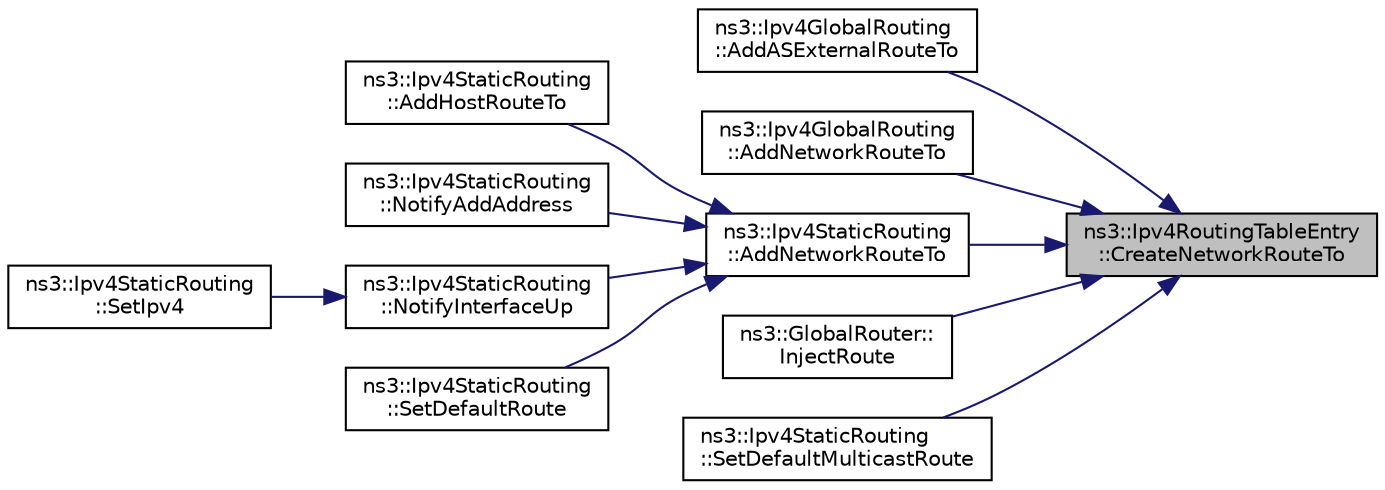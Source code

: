 digraph "ns3::Ipv4RoutingTableEntry::CreateNetworkRouteTo"
{
 // LATEX_PDF_SIZE
  edge [fontname="Helvetica",fontsize="10",labelfontname="Helvetica",labelfontsize="10"];
  node [fontname="Helvetica",fontsize="10",shape=record];
  rankdir="RL";
  Node1 [label="ns3::Ipv4RoutingTableEntry\l::CreateNetworkRouteTo",height=0.2,width=0.4,color="black", fillcolor="grey75", style="filled", fontcolor="black",tooltip=" "];
  Node1 -> Node2 [dir="back",color="midnightblue",fontsize="10",style="solid",fontname="Helvetica"];
  Node2 [label="ns3::Ipv4GlobalRouting\l::AddASExternalRouteTo",height=0.2,width=0.4,color="black", fillcolor="white", style="filled",URL="$classns3_1_1_ipv4_global_routing.html#a1707024a710d982149a18db9725a771d",tooltip="Add an external route to the global routing table."];
  Node1 -> Node3 [dir="back",color="midnightblue",fontsize="10",style="solid",fontname="Helvetica"];
  Node3 [label="ns3::Ipv4GlobalRouting\l::AddNetworkRouteTo",height=0.2,width=0.4,color="black", fillcolor="white", style="filled",URL="$classns3_1_1_ipv4_global_routing.html#aa4a606c4c390acd2127c216a9b1d24d4",tooltip="Add a network route to the global routing table."];
  Node1 -> Node4 [dir="back",color="midnightblue",fontsize="10",style="solid",fontname="Helvetica"];
  Node4 [label="ns3::Ipv4StaticRouting\l::AddNetworkRouteTo",height=0.2,width=0.4,color="black", fillcolor="white", style="filled",URL="$classns3_1_1_ipv4_static_routing.html#a8bf5eaa7ba49fe33c78c70d5560b6c39",tooltip="Add a network route to the static routing table."];
  Node4 -> Node5 [dir="back",color="midnightblue",fontsize="10",style="solid",fontname="Helvetica"];
  Node5 [label="ns3::Ipv4StaticRouting\l::AddHostRouteTo",height=0.2,width=0.4,color="black", fillcolor="white", style="filled",URL="$classns3_1_1_ipv4_static_routing.html#ae96452233179689167e57b49b4339005",tooltip="Add a host route to the static routing table."];
  Node4 -> Node6 [dir="back",color="midnightblue",fontsize="10",style="solid",fontname="Helvetica"];
  Node6 [label="ns3::Ipv4StaticRouting\l::NotifyAddAddress",height=0.2,width=0.4,color="black", fillcolor="white", style="filled",URL="$classns3_1_1_ipv4_static_routing.html#ad9cd500198ceab0fec83610cd3f2d1e9",tooltip=" "];
  Node4 -> Node7 [dir="back",color="midnightblue",fontsize="10",style="solid",fontname="Helvetica"];
  Node7 [label="ns3::Ipv4StaticRouting\l::NotifyInterfaceUp",height=0.2,width=0.4,color="black", fillcolor="white", style="filled",URL="$classns3_1_1_ipv4_static_routing.html#a2c84913a130adb6dbd2814da95e789fb",tooltip=" "];
  Node7 -> Node8 [dir="back",color="midnightblue",fontsize="10",style="solid",fontname="Helvetica"];
  Node8 [label="ns3::Ipv4StaticRouting\l::SetIpv4",height=0.2,width=0.4,color="black", fillcolor="white", style="filled",URL="$classns3_1_1_ipv4_static_routing.html#a3caec935381a858c42583d2d023d4499",tooltip=" "];
  Node4 -> Node9 [dir="back",color="midnightblue",fontsize="10",style="solid",fontname="Helvetica"];
  Node9 [label="ns3::Ipv4StaticRouting\l::SetDefaultRoute",height=0.2,width=0.4,color="black", fillcolor="white", style="filled",URL="$classns3_1_1_ipv4_static_routing.html#aee30fa3246c2b42f122dabdff2725331",tooltip="Add a default route to the static routing table."];
  Node1 -> Node10 [dir="back",color="midnightblue",fontsize="10",style="solid",fontname="Helvetica"];
  Node10 [label="ns3::GlobalRouter::\lInjectRoute",height=0.2,width=0.4,color="black", fillcolor="white", style="filled",URL="$classns3_1_1_global_router.html#a393647cfce742040c6adab116777695f",tooltip="Inject a route to be circulated to other routers as an external route."];
  Node1 -> Node11 [dir="back",color="midnightblue",fontsize="10",style="solid",fontname="Helvetica"];
  Node11 [label="ns3::Ipv4StaticRouting\l::SetDefaultMulticastRoute",height=0.2,width=0.4,color="black", fillcolor="white", style="filled",URL="$classns3_1_1_ipv4_static_routing.html#a478128042db3170f6419f86f1a9e5ecf",tooltip="Add a default multicast route to the static routing table."];
}

